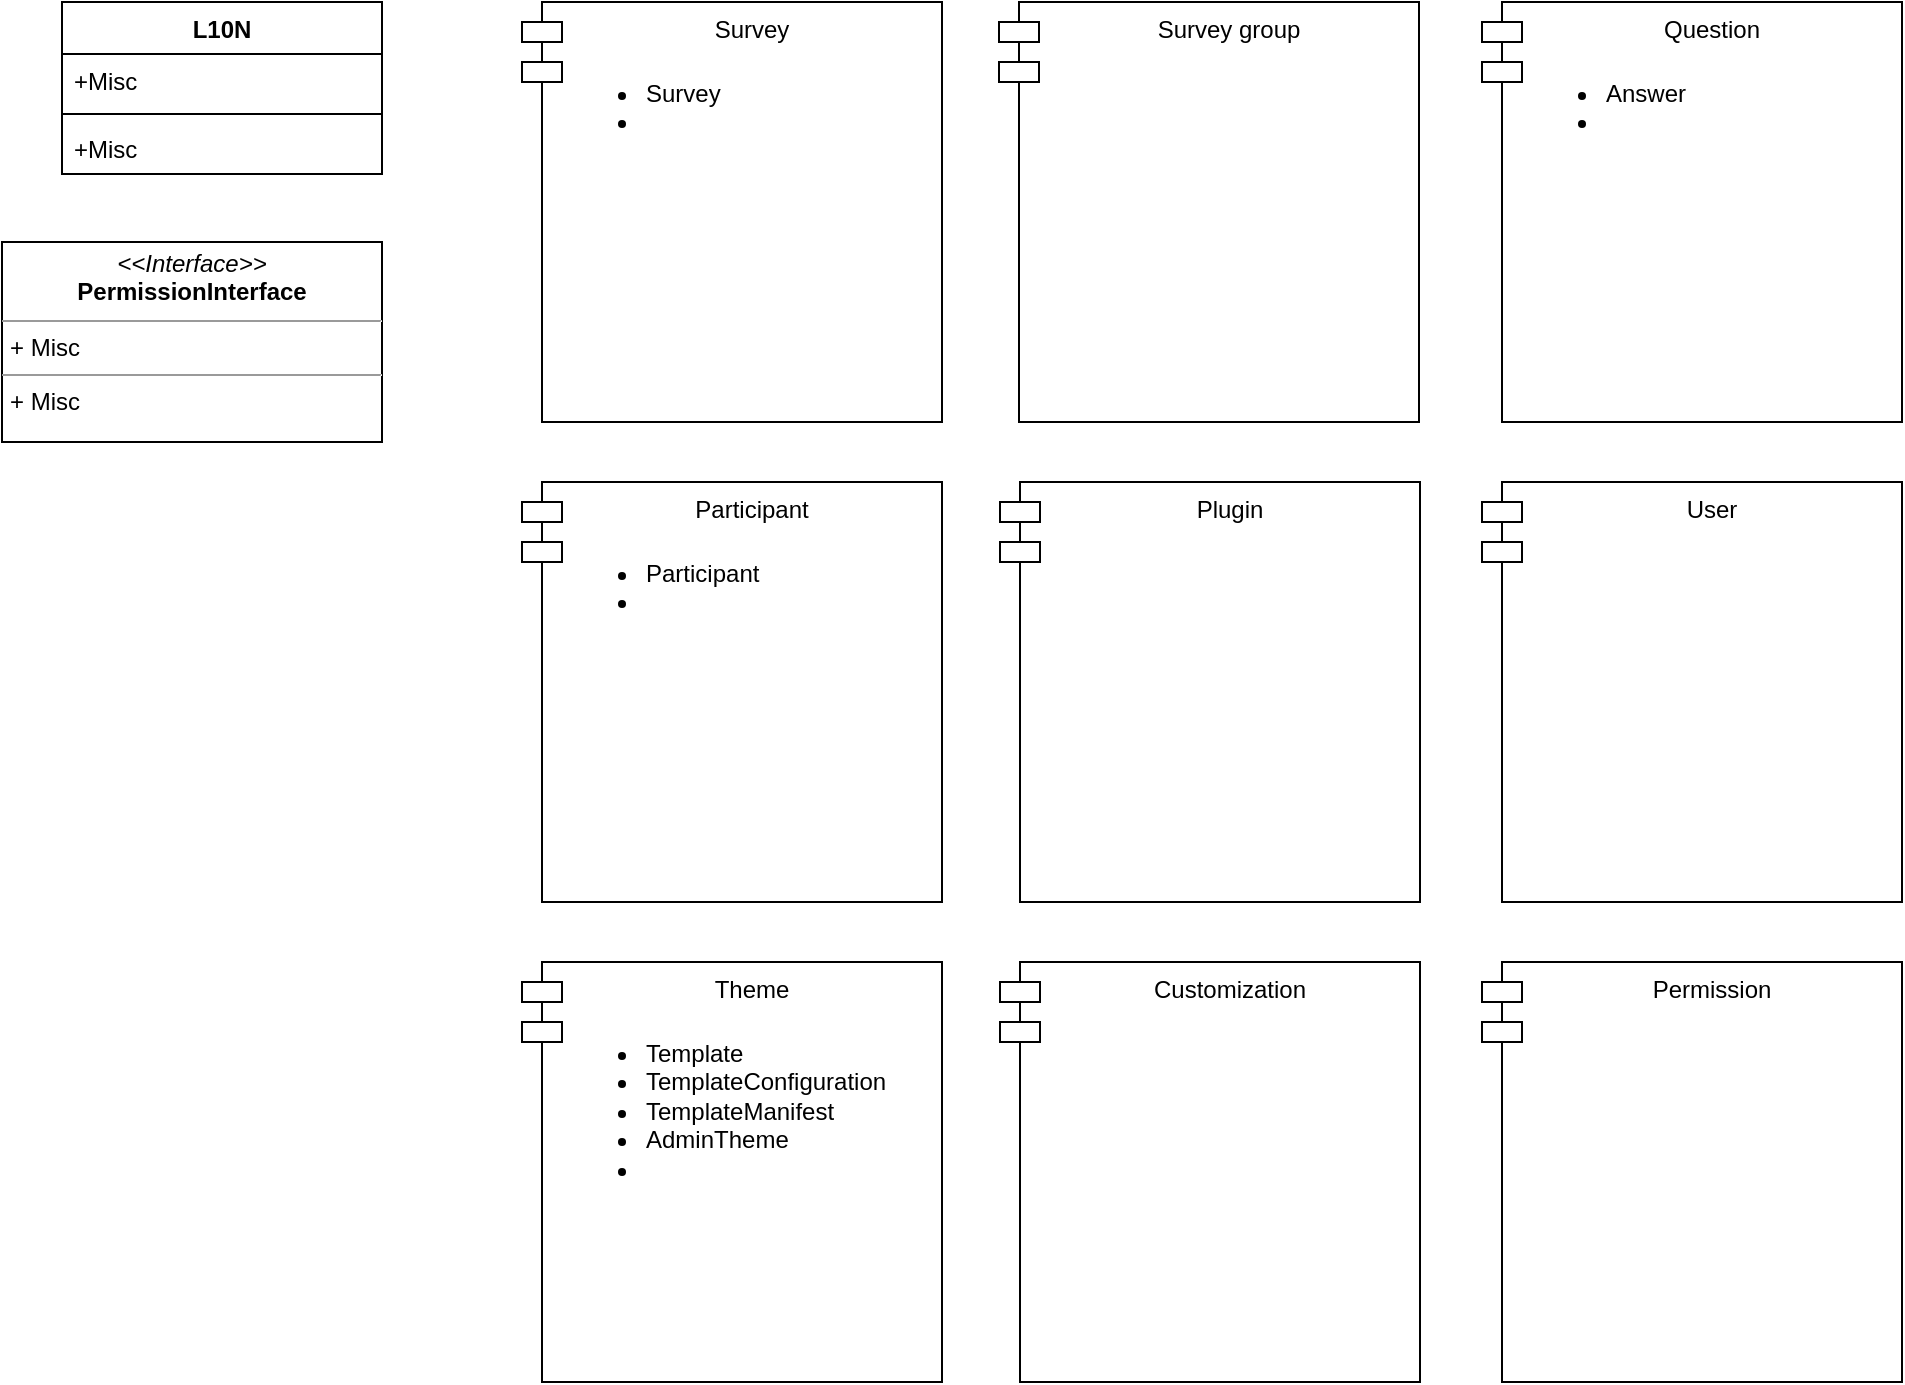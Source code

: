 <mxfile version="14.9.5" type="github">
  <diagram id="C5RBs43oDa-KdzZeNtuy" name="Page-1">
    <mxGraphModel dx="1927" dy="628" grid="1" gridSize="10" guides="1" tooltips="1" connect="1" arrows="1" fold="1" page="1" pageScale="1" pageWidth="827" pageHeight="1169" math="0" shadow="0">
      <root>
        <mxCell id="WIyWlLk6GJQsqaUBKTNV-0" />
        <mxCell id="WIyWlLk6GJQsqaUBKTNV-1" parent="WIyWlLk6GJQsqaUBKTNV-0" />
        <mxCell id="X3VQXI_sIxoggyghLsqG-4" value="Survey" style="shape=module;align=left;spacingLeft=20;align=center;verticalAlign=top;fillColor=none;" vertex="1" parent="WIyWlLk6GJQsqaUBKTNV-1">
          <mxGeometry x="70" y="80" width="210" height="210" as="geometry" />
        </mxCell>
        <mxCell id="X3VQXI_sIxoggyghLsqG-5" value="Survey group" style="shape=module;align=left;spacingLeft=20;align=center;verticalAlign=top;fillColor=none;" vertex="1" parent="WIyWlLk6GJQsqaUBKTNV-1">
          <mxGeometry x="308.5" y="80" width="210" height="210" as="geometry" />
        </mxCell>
        <mxCell id="X3VQXI_sIxoggyghLsqG-6" value="Question" style="shape=module;align=left;spacingLeft=20;align=center;verticalAlign=top;fillColor=none;" vertex="1" parent="WIyWlLk6GJQsqaUBKTNV-1">
          <mxGeometry x="550" y="80" width="210" height="210" as="geometry" />
        </mxCell>
        <mxCell id="X3VQXI_sIxoggyghLsqG-7" value="Participant" style="shape=module;align=left;spacingLeft=20;align=center;verticalAlign=top;fillColor=none;" vertex="1" parent="WIyWlLk6GJQsqaUBKTNV-1">
          <mxGeometry x="70" y="320" width="210" height="210" as="geometry" />
        </mxCell>
        <mxCell id="X3VQXI_sIxoggyghLsqG-8" value="Plugin" style="shape=module;align=left;spacingLeft=20;align=center;verticalAlign=top;fillColor=none;" vertex="1" parent="WIyWlLk6GJQsqaUBKTNV-1">
          <mxGeometry x="309" y="320" width="210" height="210" as="geometry" />
        </mxCell>
        <mxCell id="X3VQXI_sIxoggyghLsqG-9" value="User" style="shape=module;align=left;spacingLeft=20;align=center;verticalAlign=top;fillColor=none;" vertex="1" parent="WIyWlLk6GJQsqaUBKTNV-1">
          <mxGeometry x="550" y="320" width="210" height="210" as="geometry" />
        </mxCell>
        <mxCell id="X3VQXI_sIxoggyghLsqG-10" value="Theme" style="shape=module;align=left;spacingLeft=20;align=center;verticalAlign=top;fillColor=none;" vertex="1" parent="WIyWlLk6GJQsqaUBKTNV-1">
          <mxGeometry x="70" y="560" width="210" height="210" as="geometry" />
        </mxCell>
        <mxCell id="X3VQXI_sIxoggyghLsqG-11" value="Customization" style="shape=module;align=left;spacingLeft=20;align=center;verticalAlign=top;fillColor=none;" vertex="1" parent="WIyWlLk6GJQsqaUBKTNV-1">
          <mxGeometry x="309" y="560" width="210" height="210" as="geometry" />
        </mxCell>
        <mxCell id="X3VQXI_sIxoggyghLsqG-12" value="Permission" style="shape=module;align=left;spacingLeft=20;align=center;verticalAlign=top;fillColor=none;" vertex="1" parent="WIyWlLk6GJQsqaUBKTNV-1">
          <mxGeometry x="550" y="560" width="210" height="210" as="geometry" />
        </mxCell>
        <mxCell id="X3VQXI_sIxoggyghLsqG-14" value="L10N" style="swimlane;fontStyle=1;align=center;verticalAlign=top;childLayout=stackLayout;horizontal=1;startSize=26;horizontalStack=0;resizeParent=1;resizeParentMax=0;resizeLast=0;collapsible=1;marginBottom=0;fillColor=none;" vertex="1" parent="WIyWlLk6GJQsqaUBKTNV-1">
          <mxGeometry x="-160" y="80" width="160" height="86" as="geometry" />
        </mxCell>
        <mxCell id="X3VQXI_sIxoggyghLsqG-15" value="+Misc" style="text;strokeColor=none;fillColor=none;align=left;verticalAlign=top;spacingLeft=4;spacingRight=4;overflow=hidden;rotatable=0;points=[[0,0.5],[1,0.5]];portConstraint=eastwest;" vertex="1" parent="X3VQXI_sIxoggyghLsqG-14">
          <mxGeometry y="26" width="160" height="26" as="geometry" />
        </mxCell>
        <mxCell id="X3VQXI_sIxoggyghLsqG-16" value="" style="line;strokeWidth=1;fillColor=none;align=left;verticalAlign=middle;spacingTop=-1;spacingLeft=3;spacingRight=3;rotatable=0;labelPosition=right;points=[];portConstraint=eastwest;" vertex="1" parent="X3VQXI_sIxoggyghLsqG-14">
          <mxGeometry y="52" width="160" height="8" as="geometry" />
        </mxCell>
        <mxCell id="X3VQXI_sIxoggyghLsqG-17" value="+Misc" style="text;strokeColor=none;fillColor=none;align=left;verticalAlign=top;spacingLeft=4;spacingRight=4;overflow=hidden;rotatable=0;points=[[0,0.5],[1,0.5]];portConstraint=eastwest;" vertex="1" parent="X3VQXI_sIxoggyghLsqG-14">
          <mxGeometry y="60" width="160" height="26" as="geometry" />
        </mxCell>
        <mxCell id="X3VQXI_sIxoggyghLsqG-18" value="&lt;p style=&quot;margin: 0px ; margin-top: 4px ; text-align: center&quot;&gt;&lt;i&gt;&amp;lt;&amp;lt;Interface&amp;gt;&amp;gt;&lt;/i&gt;&lt;br&gt;&lt;b&gt;PermissionInterface&lt;/b&gt;&lt;/p&gt;&lt;hr size=&quot;1&quot;&gt;&lt;p style=&quot;margin: 0px ; margin-left: 4px&quot;&gt;+ Misc&lt;br&gt;&lt;/p&gt;&lt;hr size=&quot;1&quot;&gt;&lt;p style=&quot;margin: 0px ; margin-left: 4px&quot;&gt;+ Misc&lt;br&gt;&lt;/p&gt;" style="verticalAlign=top;align=left;overflow=fill;fontSize=12;fontFamily=Helvetica;html=1;fillColor=none;" vertex="1" parent="WIyWlLk6GJQsqaUBKTNV-1">
          <mxGeometry x="-190" y="200" width="190" height="100" as="geometry" />
        </mxCell>
        <mxCell id="X3VQXI_sIxoggyghLsqG-19" value="&lt;ul&gt;&lt;li&gt;Participant&lt;/li&gt;&lt;li&gt;&lt;br&gt;&lt;/li&gt;&lt;/ul&gt;" style="text;html=1;strokeColor=none;fillColor=none;align=left;verticalAlign=top;whiteSpace=wrap;rounded=0;" vertex="1" parent="WIyWlLk6GJQsqaUBKTNV-1">
          <mxGeometry x="90" y="340" width="120" height="120" as="geometry" />
        </mxCell>
        <mxCell id="X3VQXI_sIxoggyghLsqG-20" value="&lt;ul&gt;&lt;li&gt;Survey&lt;br&gt;&lt;/li&gt;&lt;li&gt;&lt;br&gt;&lt;/li&gt;&lt;/ul&gt;" style="text;html=1;strokeColor=none;fillColor=none;align=left;verticalAlign=top;whiteSpace=wrap;rounded=0;" vertex="1" parent="WIyWlLk6GJQsqaUBKTNV-1">
          <mxGeometry x="90" y="100" width="120" height="120" as="geometry" />
        </mxCell>
        <mxCell id="X3VQXI_sIxoggyghLsqG-21" value="&lt;ul&gt;&lt;li&gt;Template&lt;br&gt;&lt;/li&gt;&lt;li&gt;TemplateConfiguration&lt;/li&gt;&lt;li&gt;TemplateManifest&lt;/li&gt;&lt;li&gt;AdminTheme&lt;/li&gt;&lt;li&gt;&lt;br&gt;&lt;/li&gt;&lt;/ul&gt;" style="text;html=1;strokeColor=none;fillColor=none;align=left;verticalAlign=top;whiteSpace=wrap;rounded=0;" vertex="1" parent="WIyWlLk6GJQsqaUBKTNV-1">
          <mxGeometry x="90" y="580" width="120" height="120" as="geometry" />
        </mxCell>
        <mxCell id="X3VQXI_sIxoggyghLsqG-22" value="&lt;ul&gt;&lt;li&gt;Answer&lt;br&gt;&lt;/li&gt;&lt;li&gt;&lt;br&gt;&lt;/li&gt;&lt;/ul&gt;" style="text;html=1;strokeColor=none;fillColor=none;align=left;verticalAlign=top;whiteSpace=wrap;rounded=0;" vertex="1" parent="WIyWlLk6GJQsqaUBKTNV-1">
          <mxGeometry x="570" y="100" width="120" height="120" as="geometry" />
        </mxCell>
      </root>
    </mxGraphModel>
  </diagram>
</mxfile>
